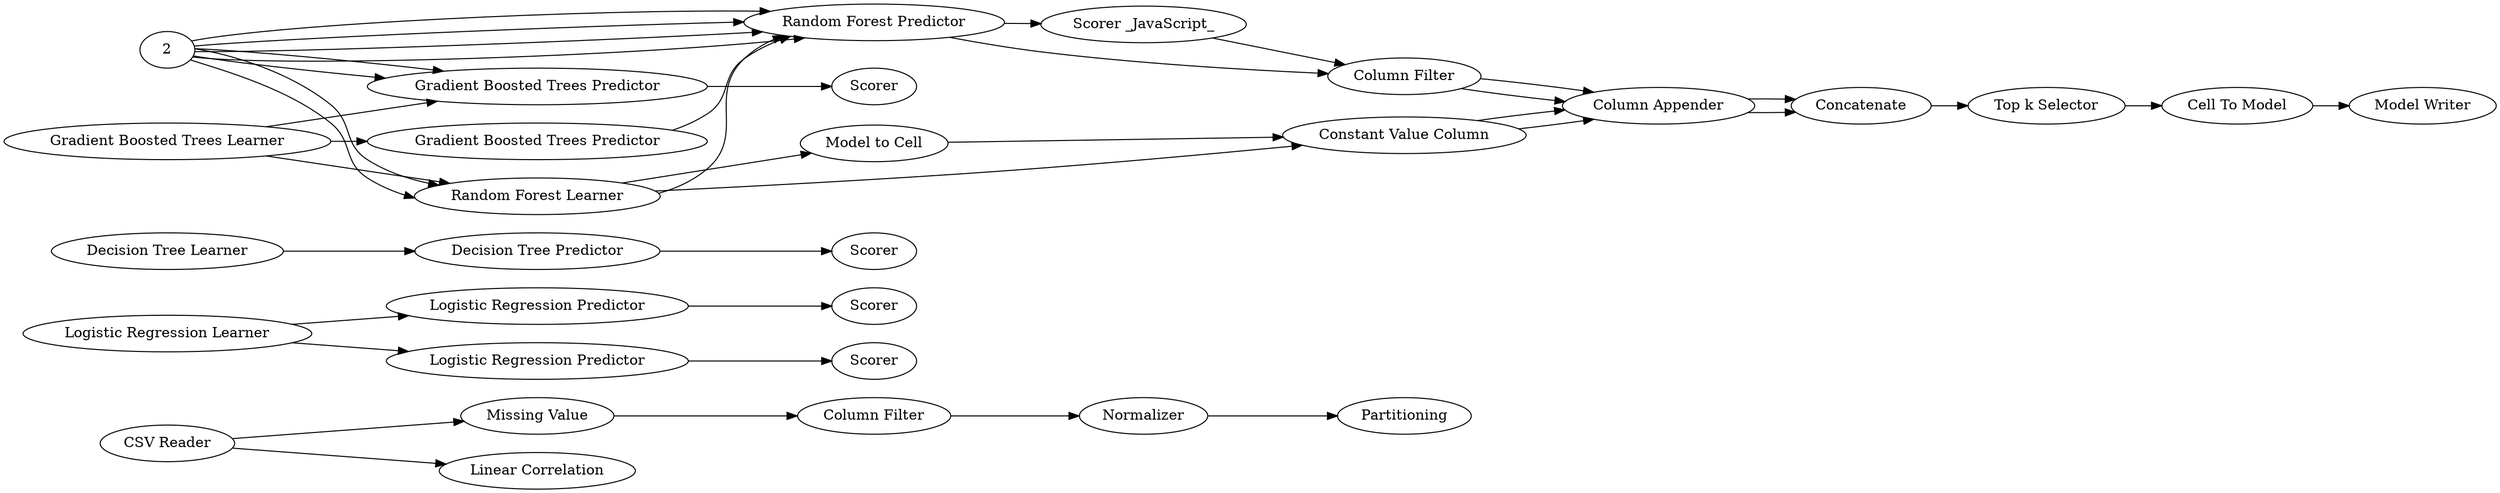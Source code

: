 digraph {
	1 [label="CSV Reader"]
	10 [label="Column Filter"]
	11 [label=Partitioning]
	14 [label="Missing Value"]
	16 [label=Normalizer]
	17 [label="Linear Correlation"]
	12 [label="Logistic Regression Learner"]
	13 [label="Logistic Regression Predictor"]
	15 [label=Scorer]
	20 [label="Logistic Regression Predictor"]
	21 [label=Scorer]
	22 [label="Decision Tree Learner"]
	23 [label="Decision Tree Predictor"]
	24 [label=Scorer]
	26 [label="Gradient Boosted Trees Predictor"]
	27 [label=Scorer]
	28 [label="Gradient Boosted Trees Learner"]
	29 [label="Gradient Boosted Trees Predictor"]
	31 [label="Model to Cell"]
	32 [label="Scorer _JavaScript_"]
	705 [label="Column Filter"]
	706 [label="Constant Value Column"]
	757 [label="Column Appender"]
	31 [label="Random Forest Learner"]
	32 [label="Random Forest Predictor"]
	34 [label="Model to Cell"]
	705 [label="Column Filter"]
	706 [label="Constant Value Column"]
	757 [label="Column Appender"]
	758 [label="Scorer _JavaScript_"]
	36 [label=Concatenate]
	37 [label="Top k Selector"]
	38 [label="Cell To Model"]
	39 [label="Model Writer"]
	1 -> 14
	1 -> 17
	10 -> 16
	14 -> 10
	16 -> 11
	12 -> 13
	12 -> 20
	13 -> 15
	20 -> 21
	22 -> 23
	23 -> 24
	26 -> 27
	28 -> 29
	28 -> 26
	28 -> 31
	29 -> 32
	31 -> 706
	32 -> 705
	705 -> 757
	706 -> 757
	31 -> 32
	31 -> 34
	32 -> 758
	34 -> 706
	705 -> 757
	706 -> 757
	758 -> 705
	2 -> 32
	2 -> 32
	2 -> 32
	2 -> 32
	2 -> 26
	2 -> 26
	2 -> 31
	2 -> 31
	757 -> 36
	757 -> 36
	36 -> 37
	37 -> 38
	38 -> 39
	rankdir=LR
}
